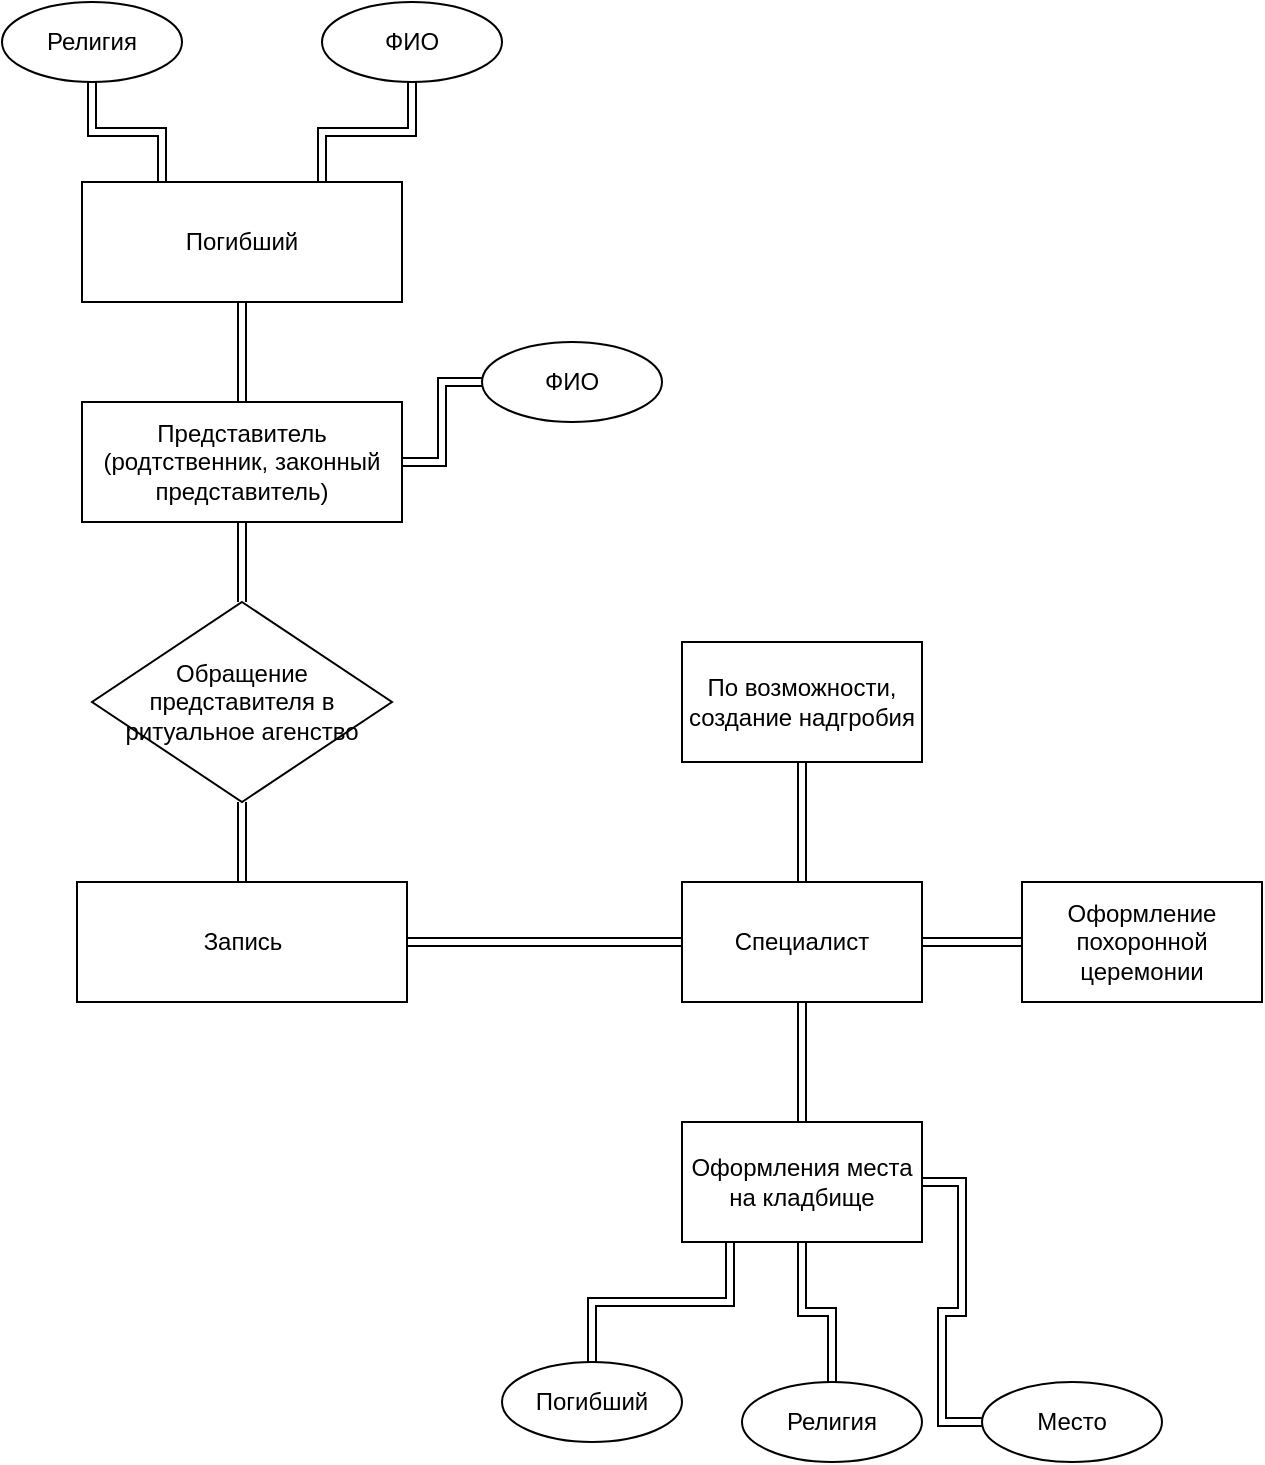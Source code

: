<mxfile version="15.7.3" type="device"><diagram id="EugqRjUfd67R91YNuYnf" name="Page-1"><mxGraphModel dx="1381" dy="764" grid="1" gridSize="10" guides="1" tooltips="1" connect="1" arrows="1" fold="1" page="1" pageScale="1" pageWidth="827" pageHeight="1169" math="0" shadow="0"><root><mxCell id="0"/><mxCell id="1" parent="0"/><mxCell id="UPGoKWgVJ-GM29ibSnQC-1" value="Представитель&lt;br&gt;(родтственник, законный представитель)" style="rounded=0;whiteSpace=wrap;html=1;" vertex="1" parent="1"><mxGeometry x="100" y="290" width="160" height="60" as="geometry"/></mxCell><mxCell id="UPGoKWgVJ-GM29ibSnQC-6" style="edgeStyle=orthogonalEdgeStyle;rounded=0;orthogonalLoop=1;jettySize=auto;html=1;exitX=0.5;exitY=1;exitDx=0;exitDy=0;entryX=0.5;entryY=0;entryDx=0;entryDy=0;shape=link;" edge="1" parent="1" source="UPGoKWgVJ-GM29ibSnQC-2" target="UPGoKWgVJ-GM29ibSnQC-1"><mxGeometry relative="1" as="geometry"/></mxCell><mxCell id="UPGoKWgVJ-GM29ibSnQC-2" value="Погибший" style="rounded=0;whiteSpace=wrap;html=1;" vertex="1" parent="1"><mxGeometry x="100" y="180" width="160" height="60" as="geometry"/></mxCell><mxCell id="UPGoKWgVJ-GM29ibSnQC-8" style="edgeStyle=orthogonalEdgeStyle;shape=link;rounded=0;orthogonalLoop=1;jettySize=auto;html=1;exitX=0.5;exitY=1;exitDx=0;exitDy=0;entryX=0.5;entryY=0;entryDx=0;entryDy=0;" edge="1" parent="1" source="UPGoKWgVJ-GM29ibSnQC-4" target="UPGoKWgVJ-GM29ibSnQC-5"><mxGeometry relative="1" as="geometry"/></mxCell><mxCell id="UPGoKWgVJ-GM29ibSnQC-4" value="Обращение представителя в ритуальное агенство" style="rhombus;whiteSpace=wrap;html=1;" vertex="1" parent="1"><mxGeometry x="105" y="390" width="150" height="100" as="geometry"/></mxCell><mxCell id="UPGoKWgVJ-GM29ibSnQC-5" value="Запись" style="rounded=0;whiteSpace=wrap;html=1;" vertex="1" parent="1"><mxGeometry x="97.5" y="530" width="165" height="60" as="geometry"/></mxCell><mxCell id="UPGoKWgVJ-GM29ibSnQC-7" style="edgeStyle=orthogonalEdgeStyle;rounded=0;orthogonalLoop=1;jettySize=auto;html=1;exitX=0.5;exitY=1;exitDx=0;exitDy=0;shape=link;" edge="1" parent="1" source="UPGoKWgVJ-GM29ibSnQC-1" target="UPGoKWgVJ-GM29ibSnQC-4"><mxGeometry relative="1" as="geometry"><mxPoint x="190" y="240" as="sourcePoint"/><mxPoint x="190" y="300" as="targetPoint"/></mxGeometry></mxCell><mxCell id="UPGoKWgVJ-GM29ibSnQC-10" style="edgeStyle=orthogonalEdgeStyle;shape=link;rounded=0;orthogonalLoop=1;jettySize=auto;html=1;entryX=1;entryY=0.5;entryDx=0;entryDy=0;" edge="1" parent="1" source="UPGoKWgVJ-GM29ibSnQC-9" target="UPGoKWgVJ-GM29ibSnQC-1"><mxGeometry relative="1" as="geometry"/></mxCell><mxCell id="UPGoKWgVJ-GM29ibSnQC-9" value="ФИО" style="ellipse;whiteSpace=wrap;html=1;" vertex="1" parent="1"><mxGeometry x="300" y="260" width="90" height="40" as="geometry"/></mxCell><mxCell id="UPGoKWgVJ-GM29ibSnQC-12" style="edgeStyle=orthogonalEdgeStyle;shape=link;rounded=0;orthogonalLoop=1;jettySize=auto;html=1;entryX=0.75;entryY=0;entryDx=0;entryDy=0;" edge="1" parent="1" source="UPGoKWgVJ-GM29ibSnQC-11" target="UPGoKWgVJ-GM29ibSnQC-2"><mxGeometry relative="1" as="geometry"/></mxCell><mxCell id="UPGoKWgVJ-GM29ibSnQC-11" value="ФИО" style="ellipse;whiteSpace=wrap;html=1;" vertex="1" parent="1"><mxGeometry x="220" y="90" width="90" height="40" as="geometry"/></mxCell><mxCell id="UPGoKWgVJ-GM29ibSnQC-14" style="edgeStyle=orthogonalEdgeStyle;shape=link;rounded=0;orthogonalLoop=1;jettySize=auto;html=1;entryX=0.25;entryY=0;entryDx=0;entryDy=0;" edge="1" parent="1" source="UPGoKWgVJ-GM29ibSnQC-13" target="UPGoKWgVJ-GM29ibSnQC-2"><mxGeometry relative="1" as="geometry"/></mxCell><mxCell id="UPGoKWgVJ-GM29ibSnQC-13" value="Религия" style="ellipse;whiteSpace=wrap;html=1;" vertex="1" parent="1"><mxGeometry x="60" y="90" width="90" height="40" as="geometry"/></mxCell><mxCell id="UPGoKWgVJ-GM29ibSnQC-16" style="edgeStyle=orthogonalEdgeStyle;shape=link;rounded=0;orthogonalLoop=1;jettySize=auto;html=1;entryX=1;entryY=0.5;entryDx=0;entryDy=0;" edge="1" parent="1" source="UPGoKWgVJ-GM29ibSnQC-15" target="UPGoKWgVJ-GM29ibSnQC-5"><mxGeometry relative="1" as="geometry"/></mxCell><mxCell id="UPGoKWgVJ-GM29ibSnQC-15" value="Специалист" style="rounded=0;whiteSpace=wrap;html=1;" vertex="1" parent="1"><mxGeometry x="400" y="530" width="120" height="60" as="geometry"/></mxCell><mxCell id="UPGoKWgVJ-GM29ibSnQC-18" style="edgeStyle=orthogonalEdgeStyle;shape=link;rounded=0;orthogonalLoop=1;jettySize=auto;html=1;entryX=0.5;entryY=1;entryDx=0;entryDy=0;" edge="1" parent="1" source="UPGoKWgVJ-GM29ibSnQC-17" target="UPGoKWgVJ-GM29ibSnQC-15"><mxGeometry relative="1" as="geometry"/></mxCell><mxCell id="UPGoKWgVJ-GM29ibSnQC-17" value="Оформления места на кладбище" style="rounded=0;whiteSpace=wrap;html=1;" vertex="1" parent="1"><mxGeometry x="400" y="650" width="120" height="60" as="geometry"/></mxCell><mxCell id="UPGoKWgVJ-GM29ibSnQC-20" style="edgeStyle=orthogonalEdgeStyle;shape=link;rounded=0;orthogonalLoop=1;jettySize=auto;html=1;" edge="1" parent="1" source="UPGoKWgVJ-GM29ibSnQC-19" target="UPGoKWgVJ-GM29ibSnQC-15"><mxGeometry relative="1" as="geometry"/></mxCell><mxCell id="UPGoKWgVJ-GM29ibSnQC-19" value="По возможности, создание надгробия" style="rounded=0;whiteSpace=wrap;html=1;" vertex="1" parent="1"><mxGeometry x="400" y="410" width="120" height="60" as="geometry"/></mxCell><mxCell id="UPGoKWgVJ-GM29ibSnQC-22" style="edgeStyle=orthogonalEdgeStyle;shape=link;rounded=0;orthogonalLoop=1;jettySize=auto;html=1;entryX=0.2;entryY=1;entryDx=0;entryDy=0;entryPerimeter=0;" edge="1" parent="1" source="UPGoKWgVJ-GM29ibSnQC-21" target="UPGoKWgVJ-GM29ibSnQC-17"><mxGeometry relative="1" as="geometry"/></mxCell><mxCell id="UPGoKWgVJ-GM29ibSnQC-21" value="Погибший" style="ellipse;whiteSpace=wrap;html=1;" vertex="1" parent="1"><mxGeometry x="310" y="770" width="90" height="40" as="geometry"/></mxCell><mxCell id="UPGoKWgVJ-GM29ibSnQC-24" style="edgeStyle=orthogonalEdgeStyle;shape=link;rounded=0;orthogonalLoop=1;jettySize=auto;html=1;entryX=0.5;entryY=1;entryDx=0;entryDy=0;" edge="1" parent="1" source="UPGoKWgVJ-GM29ibSnQC-23" target="UPGoKWgVJ-GM29ibSnQC-17"><mxGeometry relative="1" as="geometry"/></mxCell><mxCell id="UPGoKWgVJ-GM29ibSnQC-23" value="Религия" style="ellipse;whiteSpace=wrap;html=1;" vertex="1" parent="1"><mxGeometry x="430" y="780" width="90" height="40" as="geometry"/></mxCell><mxCell id="UPGoKWgVJ-GM29ibSnQC-26" style="edgeStyle=orthogonalEdgeStyle;shape=link;rounded=0;orthogonalLoop=1;jettySize=auto;html=1;entryX=1;entryY=0.5;entryDx=0;entryDy=0;" edge="1" parent="1" source="UPGoKWgVJ-GM29ibSnQC-25" target="UPGoKWgVJ-GM29ibSnQC-17"><mxGeometry relative="1" as="geometry"/></mxCell><mxCell id="UPGoKWgVJ-GM29ibSnQC-25" value="Место" style="ellipse;whiteSpace=wrap;html=1;" vertex="1" parent="1"><mxGeometry x="550" y="780" width="90" height="40" as="geometry"/></mxCell><mxCell id="UPGoKWgVJ-GM29ibSnQC-28" style="edgeStyle=orthogonalEdgeStyle;shape=link;rounded=0;orthogonalLoop=1;jettySize=auto;html=1;entryX=1;entryY=0.5;entryDx=0;entryDy=0;" edge="1" parent="1" source="UPGoKWgVJ-GM29ibSnQC-27" target="UPGoKWgVJ-GM29ibSnQC-15"><mxGeometry relative="1" as="geometry"/></mxCell><mxCell id="UPGoKWgVJ-GM29ibSnQC-27" value="Оформление похоронной церемонии" style="rounded=0;whiteSpace=wrap;html=1;" vertex="1" parent="1"><mxGeometry x="570" y="530" width="120" height="60" as="geometry"/></mxCell></root></mxGraphModel></diagram></mxfile>